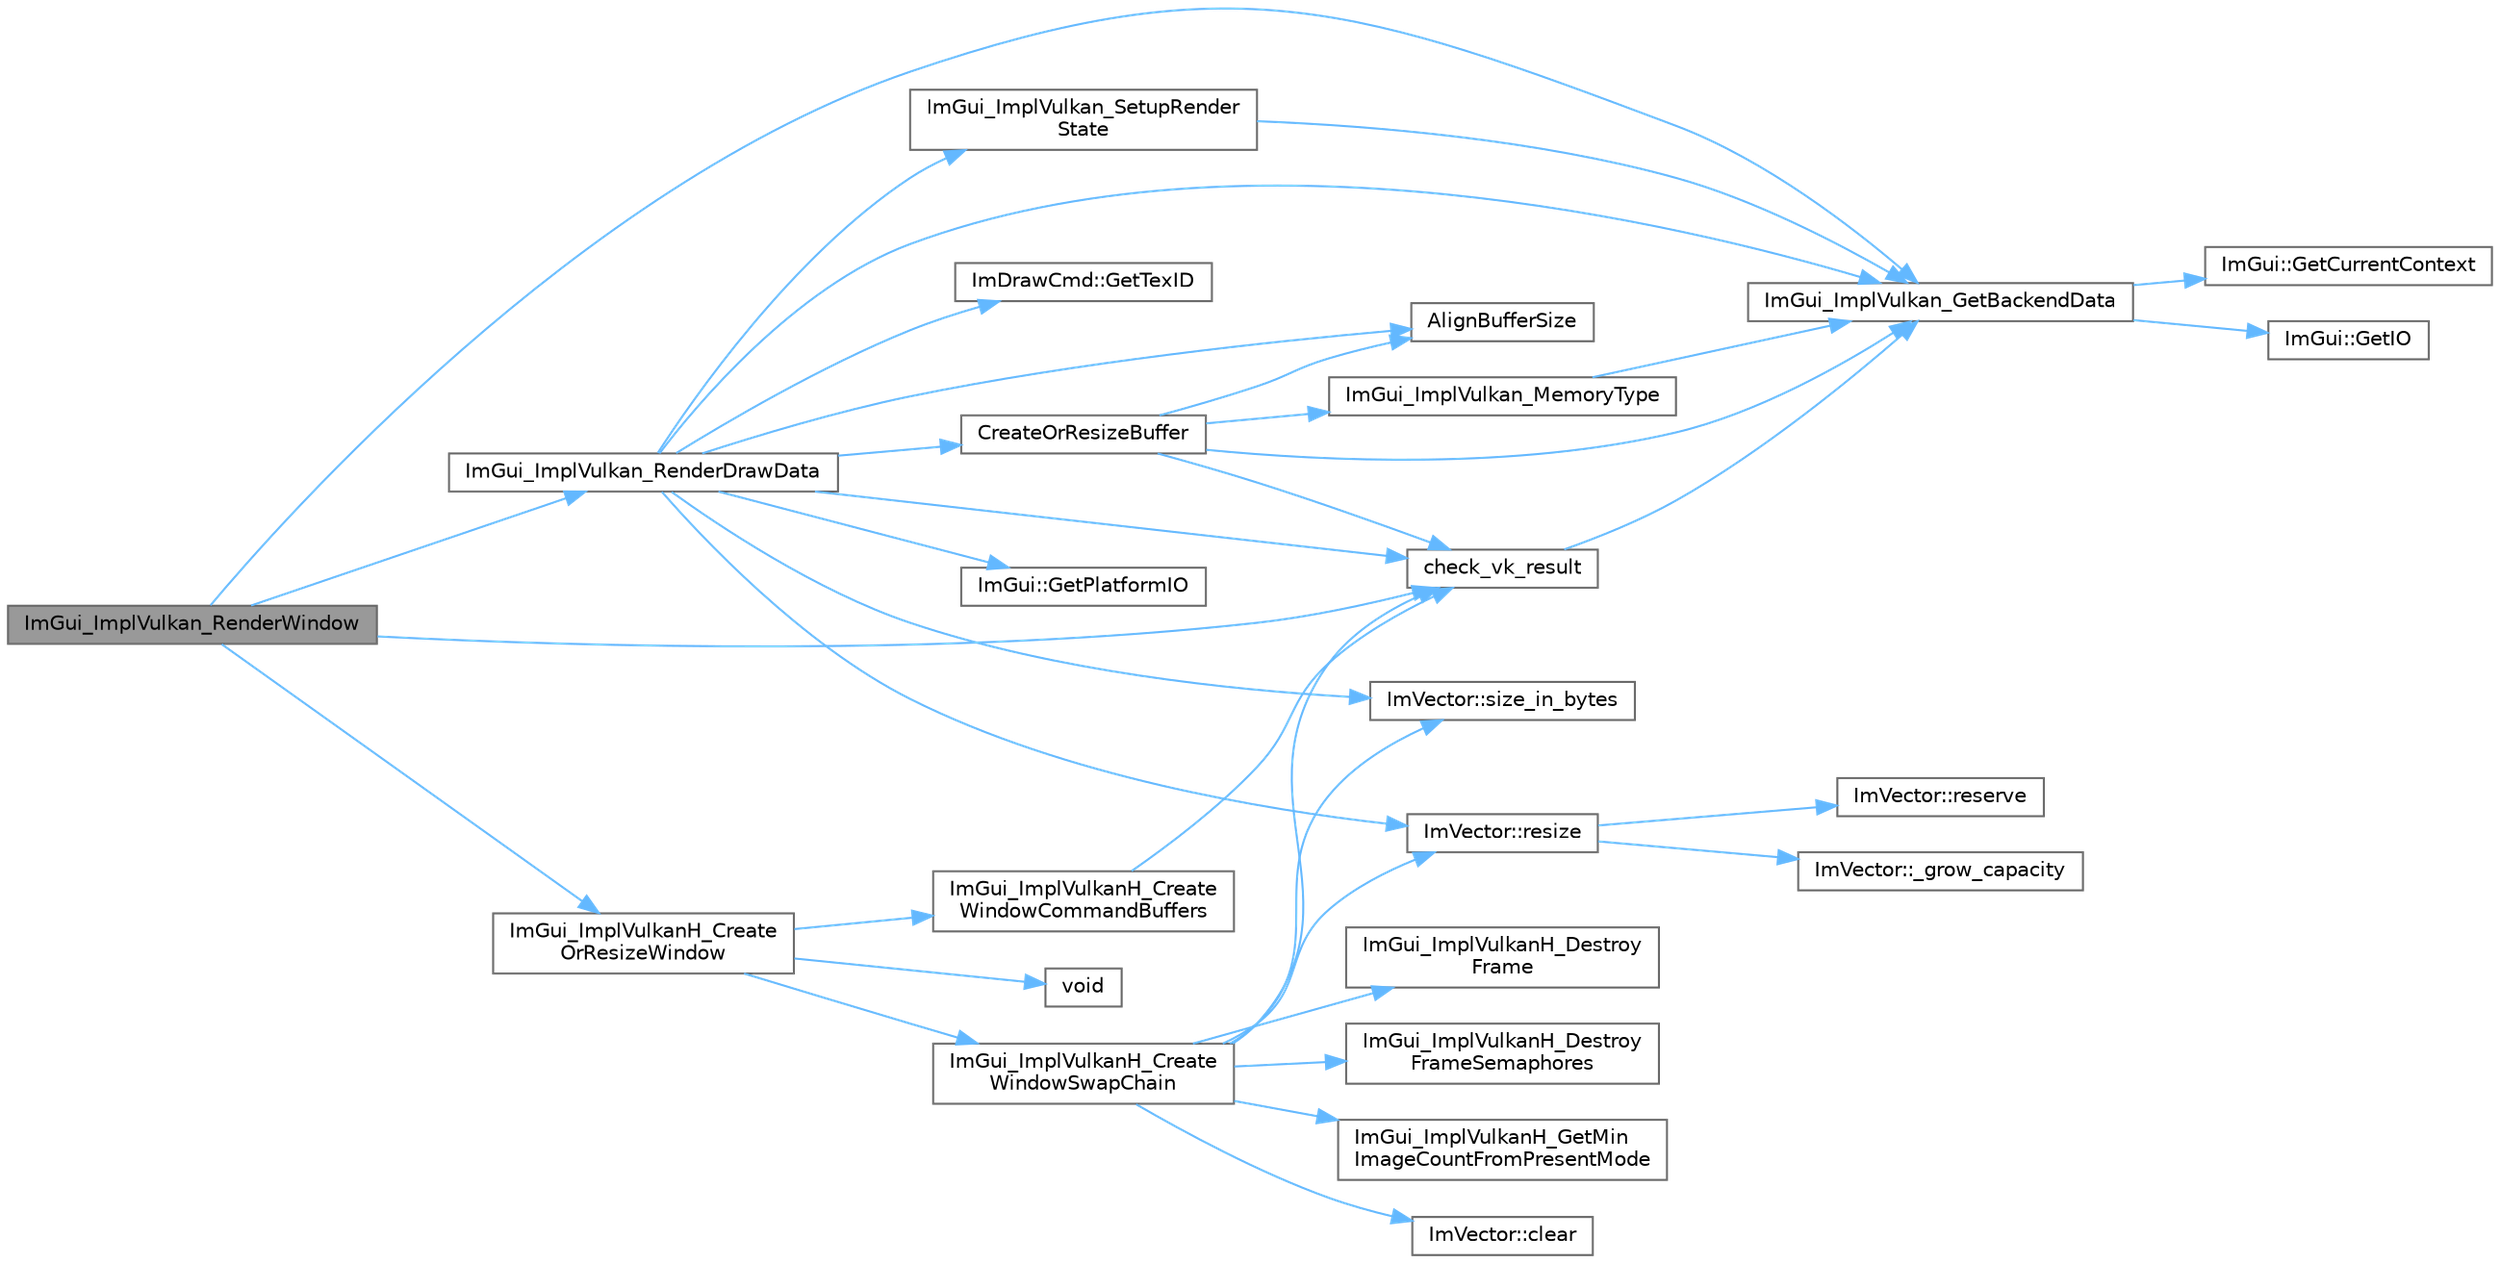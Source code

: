 digraph "ImGui_ImplVulkan_RenderWindow"
{
 // LATEX_PDF_SIZE
  bgcolor="transparent";
  edge [fontname=Helvetica,fontsize=10,labelfontname=Helvetica,labelfontsize=10];
  node [fontname=Helvetica,fontsize=10,shape=box,height=0.2,width=0.4];
  rankdir="LR";
  Node1 [id="Node000001",label="ImGui_ImplVulkan_RenderWindow",height=0.2,width=0.4,color="gray40", fillcolor="grey60", style="filled", fontcolor="black",tooltip=" "];
  Node1 -> Node2 [id="edge36_Node000001_Node000002",color="steelblue1",style="solid",tooltip=" "];
  Node2 [id="Node000002",label="check_vk_result",height=0.2,width=0.4,color="grey40", fillcolor="white", style="filled",URL="$imgui__impl__vulkan_8cpp.html#a1ea6c63eab2860beea5e3c89c1afbbc1",tooltip=" "];
  Node2 -> Node3 [id="edge37_Node000002_Node000003",color="steelblue1",style="solid",tooltip=" "];
  Node3 [id="Node000003",label="ImGui_ImplVulkan_GetBackendData",height=0.2,width=0.4,color="grey40", fillcolor="white", style="filled",URL="$imgui__impl__vulkan_8cpp.html#a0fb93ffd0b4ff71a58e6c08f654fb26d",tooltip=" "];
  Node3 -> Node4 [id="edge38_Node000003_Node000004",color="steelblue1",style="solid",tooltip=" "];
  Node4 [id="Node000004",label="ImGui::GetCurrentContext",height=0.2,width=0.4,color="grey40", fillcolor="white", style="filled",URL="$namespace_im_gui.html#af557a6de5538099a0f6047eb994bbf42",tooltip=" "];
  Node3 -> Node5 [id="edge39_Node000003_Node000005",color="steelblue1",style="solid",tooltip=" "];
  Node5 [id="Node000005",label="ImGui::GetIO",height=0.2,width=0.4,color="grey40", fillcolor="white", style="filled",URL="$namespace_im_gui.html#a7dea7d0530868f078324f14a308f0c3c",tooltip=" "];
  Node1 -> Node3 [id="edge40_Node000001_Node000003",color="steelblue1",style="solid",tooltip=" "];
  Node1 -> Node6 [id="edge41_Node000001_Node000006",color="steelblue1",style="solid",tooltip=" "];
  Node6 [id="Node000006",label="ImGui_ImplVulkan_RenderDrawData",height=0.2,width=0.4,color="grey40", fillcolor="white", style="filled",URL="$imgui__impl__vulkan_8cpp.html#a07d2fbf5c27393a6a107dea81fba770c",tooltip=" "];
  Node6 -> Node7 [id="edge42_Node000006_Node000007",color="steelblue1",style="solid",tooltip=" "];
  Node7 [id="Node000007",label="AlignBufferSize",height=0.2,width=0.4,color="grey40", fillcolor="white", style="filled",URL="$imgui__impl__vulkan_8cpp.html#ae046faef8cc2ea1aa2bc5d29bb18eda3",tooltip=" "];
  Node6 -> Node2 [id="edge43_Node000006_Node000002",color="steelblue1",style="solid",tooltip=" "];
  Node6 -> Node8 [id="edge44_Node000006_Node000008",color="steelblue1",style="solid",tooltip=" "];
  Node8 [id="Node000008",label="CreateOrResizeBuffer",height=0.2,width=0.4,color="grey40", fillcolor="white", style="filled",URL="$imgui__impl__vulkan_8cpp.html#a7466086c846dd93e038f0fd48116e0d5",tooltip=" "];
  Node8 -> Node7 [id="edge45_Node000008_Node000007",color="steelblue1",style="solid",tooltip=" "];
  Node8 -> Node2 [id="edge46_Node000008_Node000002",color="steelblue1",style="solid",tooltip=" "];
  Node8 -> Node3 [id="edge47_Node000008_Node000003",color="steelblue1",style="solid",tooltip=" "];
  Node8 -> Node9 [id="edge48_Node000008_Node000009",color="steelblue1",style="solid",tooltip=" "];
  Node9 [id="Node000009",label="ImGui_ImplVulkan_MemoryType",height=0.2,width=0.4,color="grey40", fillcolor="white", style="filled",URL="$imgui__impl__vulkan_8cpp.html#a9c54db778f2529f1da4faf07803de539",tooltip=" "];
  Node9 -> Node3 [id="edge49_Node000009_Node000003",color="steelblue1",style="solid",tooltip=" "];
  Node6 -> Node10 [id="edge50_Node000006_Node000010",color="steelblue1",style="solid",tooltip=" "];
  Node10 [id="Node000010",label="ImGui::GetPlatformIO",height=0.2,width=0.4,color="grey40", fillcolor="white", style="filled",URL="$namespace_im_gui.html#a3edc2b6129cbf1e8d247c6d03c344065",tooltip=" "];
  Node6 -> Node11 [id="edge51_Node000006_Node000011",color="steelblue1",style="solid",tooltip=" "];
  Node11 [id="Node000011",label="ImDrawCmd::GetTexID",height=0.2,width=0.4,color="grey40", fillcolor="white", style="filled",URL="$struct_im_draw_cmd.html#a8ba7df6d136db6e33d850acc9291224f",tooltip=" "];
  Node6 -> Node3 [id="edge52_Node000006_Node000003",color="steelblue1",style="solid",tooltip=" "];
  Node6 -> Node12 [id="edge53_Node000006_Node000012",color="steelblue1",style="solid",tooltip=" "];
  Node12 [id="Node000012",label="ImGui_ImplVulkan_SetupRender\lState",height=0.2,width=0.4,color="grey40", fillcolor="white", style="filled",URL="$imgui__impl__vulkan_8cpp.html#ae86f0f26ba5eb2658e1895c22fdacf71",tooltip=" "];
  Node12 -> Node3 [id="edge54_Node000012_Node000003",color="steelblue1",style="solid",tooltip=" "];
  Node6 -> Node13 [id="edge55_Node000006_Node000013",color="steelblue1",style="solid",tooltip=" "];
  Node13 [id="Node000013",label="ImVector::resize",height=0.2,width=0.4,color="grey40", fillcolor="white", style="filled",URL="$struct_im_vector.html#ac371dd62e56ae486b1a5038cf07eee56",tooltip=" "];
  Node13 -> Node14 [id="edge56_Node000013_Node000014",color="steelblue1",style="solid",tooltip=" "];
  Node14 [id="Node000014",label="ImVector::_grow_capacity",height=0.2,width=0.4,color="grey40", fillcolor="white", style="filled",URL="$struct_im_vector.html#a3a097635d464b1b70dc7d59996a88b28",tooltip=" "];
  Node13 -> Node15 [id="edge57_Node000013_Node000015",color="steelblue1",style="solid",tooltip=" "];
  Node15 [id="Node000015",label="ImVector::reserve",height=0.2,width=0.4,color="grey40", fillcolor="white", style="filled",URL="$struct_im_vector.html#a0f14f5736c3372157856eebb67123b75",tooltip=" "];
  Node6 -> Node16 [id="edge58_Node000006_Node000016",color="steelblue1",style="solid",tooltip=" "];
  Node16 [id="Node000016",label="ImVector::size_in_bytes",height=0.2,width=0.4,color="grey40", fillcolor="white", style="filled",URL="$struct_im_vector.html#ade9f2e937e47b0e0f9970dcfba038204",tooltip=" "];
  Node1 -> Node17 [id="edge59_Node000001_Node000017",color="steelblue1",style="solid",tooltip=" "];
  Node17 [id="Node000017",label="ImGui_ImplVulkanH_Create\lOrResizeWindow",height=0.2,width=0.4,color="grey40", fillcolor="white", style="filled",URL="$imgui__impl__vulkan_8cpp.html#a8649c8725c938c7c47ec98d2c006638f",tooltip=" "];
  Node17 -> Node18 [id="edge60_Node000017_Node000018",color="steelblue1",style="solid",tooltip=" "];
  Node18 [id="Node000018",label="ImGui_ImplVulkanH_Create\lWindowCommandBuffers",height=0.2,width=0.4,color="grey40", fillcolor="white", style="filled",URL="$imgui__impl__vulkan_8cpp.html#a03fa20709ac538ff16a162e426240338",tooltip=" "];
  Node18 -> Node2 [id="edge61_Node000018_Node000002",color="steelblue1",style="solid",tooltip=" "];
  Node17 -> Node19 [id="edge62_Node000017_Node000019",color="steelblue1",style="solid",tooltip=" "];
  Node19 [id="Node000019",label="ImGui_ImplVulkanH_Create\lWindowSwapChain",height=0.2,width=0.4,color="grey40", fillcolor="white", style="filled",URL="$imgui__impl__vulkan_8cpp.html#a56298dda09626af25de54d568b31830e",tooltip=" "];
  Node19 -> Node2 [id="edge63_Node000019_Node000002",color="steelblue1",style="solid",tooltip=" "];
  Node19 -> Node20 [id="edge64_Node000019_Node000020",color="steelblue1",style="solid",tooltip=" "];
  Node20 [id="Node000020",label="ImVector::clear",height=0.2,width=0.4,color="grey40", fillcolor="white", style="filled",URL="$struct_im_vector.html#ae2d401b4ec5f1113cdb8edb5a61a38f7",tooltip=" "];
  Node19 -> Node21 [id="edge65_Node000019_Node000021",color="steelblue1",style="solid",tooltip=" "];
  Node21 [id="Node000021",label="ImGui_ImplVulkanH_Destroy\lFrame",height=0.2,width=0.4,color="grey40", fillcolor="white", style="filled",URL="$imgui__impl__vulkan_8cpp.html#a7bdbd122b66063f3df95a0eafa5bb7dd",tooltip=" "];
  Node19 -> Node22 [id="edge66_Node000019_Node000022",color="steelblue1",style="solid",tooltip=" "];
  Node22 [id="Node000022",label="ImGui_ImplVulkanH_Destroy\lFrameSemaphores",height=0.2,width=0.4,color="grey40", fillcolor="white", style="filled",URL="$imgui__impl__vulkan_8cpp.html#ae5ddca6b231ca2e88b968af9440ac206",tooltip=" "];
  Node19 -> Node23 [id="edge67_Node000019_Node000023",color="steelblue1",style="solid",tooltip=" "];
  Node23 [id="Node000023",label="ImGui_ImplVulkanH_GetMin\lImageCountFromPresentMode",height=0.2,width=0.4,color="grey40", fillcolor="white", style="filled",URL="$imgui__impl__vulkan_8cpp.html#a766ea9561cdaf481638ee07f44801449",tooltip=" "];
  Node19 -> Node13 [id="edge68_Node000019_Node000013",color="steelblue1",style="solid",tooltip=" "];
  Node19 -> Node16 [id="edge69_Node000019_Node000016",color="steelblue1",style="solid",tooltip=" "];
  Node17 -> Node24 [id="edge70_Node000017_Node000024",color="steelblue1",style="solid",tooltip=" "];
  Node24 [id="Node000024",label="void",height=0.2,width=0.4,color="grey40", fillcolor="white", style="filled",URL="$mimalloc_8h.html#a9d6d8aef94ac19034a5f163606f84830",tooltip=" "];
}
